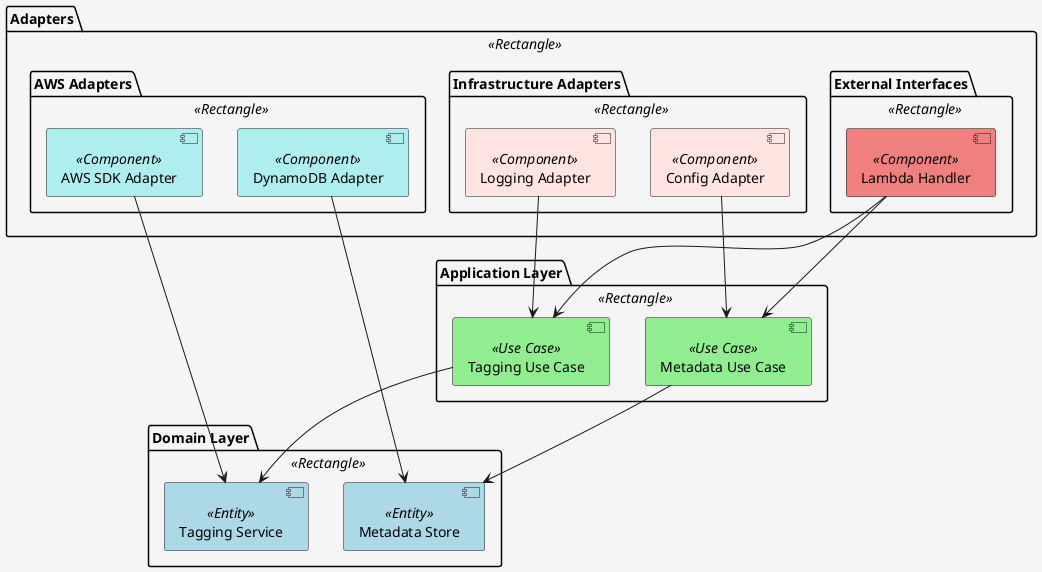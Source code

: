 @startuml
skinparam backgroundColor #f5f5f5

' Define colors for different components
skinparam package {
    BackgroundColor<<Domain Layer>> LightBlue
    BorderColor<<Domain Layer>> DarkSlateGray

    BackgroundColor<<Application Layer>> LightGreen
    BorderColor<<Application Layer>> DarkGreen

    BackgroundColor<<Adapters>> LightGoldenRodYellow
    BorderColor<<Adapters>> DarkGoldenRod

    BackgroundColor<<AWS Adapters>> PaleTurquoise
    BorderColor<<AWS Adapters>> DarkCyan

    BackgroundColor<<Infrastructure Adapters>> MistyRose
    BorderColor<<Infrastructure Adapters>> Chocolate

    BackgroundColor<<External Interfaces>> LightCoral
    BorderColor<<External Interfaces>> DarkSalmon
}

package "Domain Layer" <<Rectangle>> {
    [Tagging Service] <<Entity>> #ADD8E6
    [Metadata Store] <<Entity>> #ADD8E6
}

package "Application Layer" <<Rectangle>> {
    [Tagging Use Case] <<Use Case>> #90EE90
    [Metadata Use Case] <<Use Case>> #90EE90
}

package "Adapters" <<Rectangle>> {
    package "AWS Adapters" <<Rectangle>> {
        [AWS SDK Adapter] <<Component>> #AFEEEE
        [DynamoDB Adapter] <<Component>> #AFEEEE
    }

    package "Infrastructure Adapters" <<Rectangle>> {
        [Logging Adapter] <<Component>> #FFE4E1
        [Config Adapter] <<Component>> #FFE4E1
    }

    package "External Interfaces" <<Rectangle>> {
        [Lambda Handler] <<Component>> #F08080
    }
}

' Application Layer interacts with Domain Layer
[Tagging Use Case] --> [Tagging Service]
[Metadata Use Case] --> [Metadata Store]

' External Interfaces interact with Application Layer
[Lambda Handler] --> [Tagging Use Case]
[Lambda Handler] --> [Metadata Use Case]

' AWS Adapters interact with Domain Layer
[AWS SDK Adapter] --> [Tagging Service]
[DynamoDB Adapter] --> [Metadata Store]

' Infrastructure Adapters interact with Application Layer
[Logging Adapter] --> [Tagging Use Case]
[Config Adapter] --> [Metadata Use Case]

@enduml
